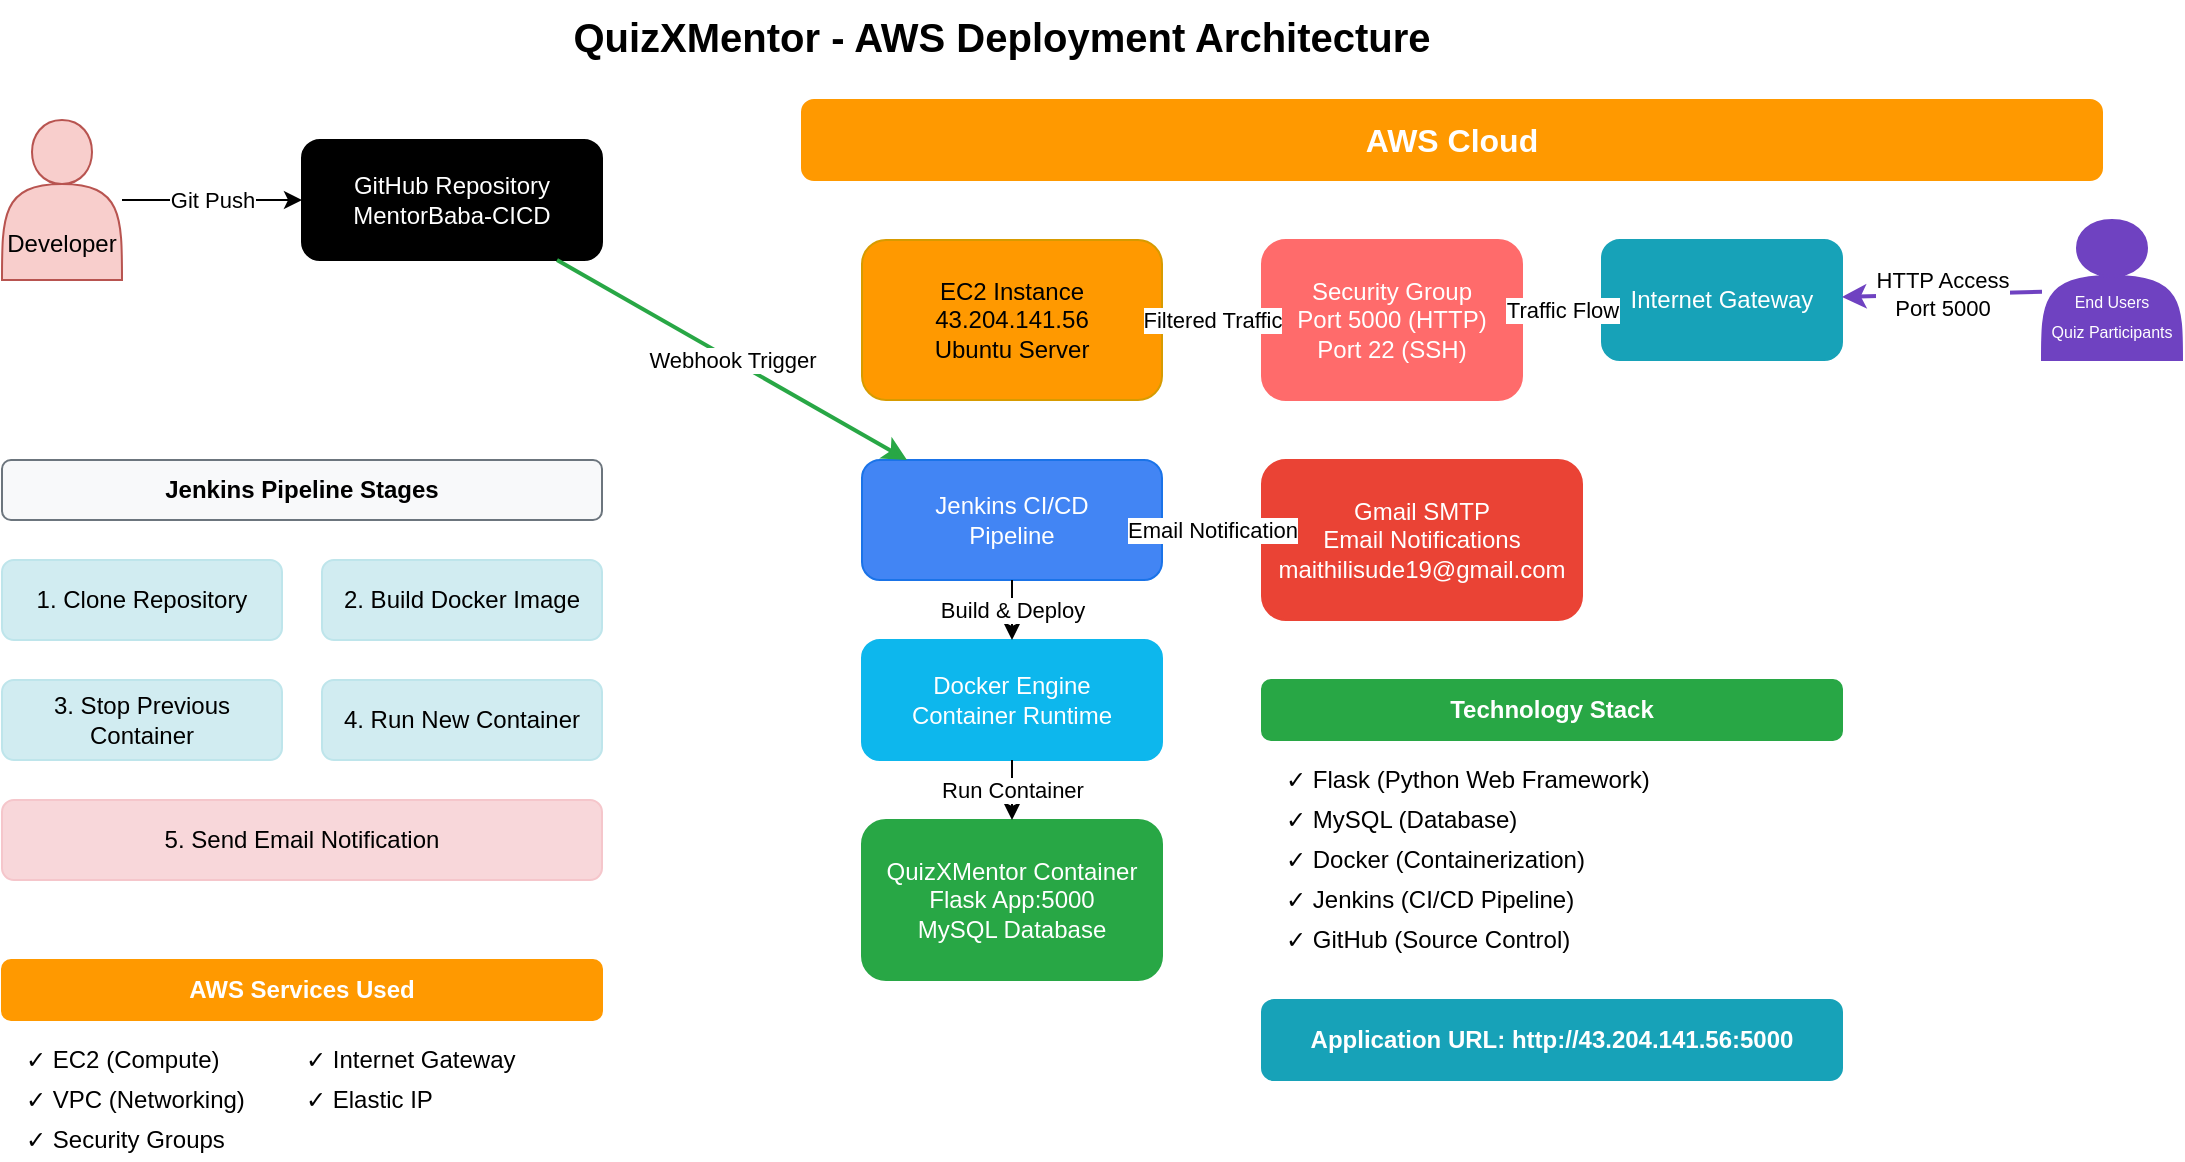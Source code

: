<mxfile version="28.0.7">
  <diagram name="AWS Architecture" id="aws">
    <mxGraphModel dx="1507" dy="661" grid="1" gridSize="10" guides="1" tooltips="1" connect="1" arrows="1" fold="1" page="1" pageScale="1" pageWidth="1169" pageHeight="827" math="0" shadow="0">
      <root>
        <mxCell id="0" />
        <mxCell id="1" parent="0" />
        <mxCell id="title" value="QuizXMentor - AWS Deployment Architecture" style="text;fontSize=20;fontStyle=1;align=center;" parent="1" vertex="1">
          <mxGeometry x="350" y="20" width="400" height="30" as="geometry" />
        </mxCell>
        <mxCell id="developer" value="&lt;div&gt;&lt;br&gt;&lt;/div&gt;&lt;div&gt;&lt;br&gt;&lt;/div&gt;&lt;div&gt;&lt;br&gt;&lt;/div&gt;Developer" style="shape=actor;whiteSpace=wrap;html=1;fillColor=#f8cecc;strokeColor=#b85450;" parent="1" vertex="1">
          <mxGeometry x="50" y="80" width="60" height="80" as="geometry" />
        </mxCell>
        <mxCell id="github" value="GitHub Repository&#xa;MentorBaba-CICD" style="rounded=1;whiteSpace=wrap;html=1;fillColor=#000000;strokeColor=#000000;fontColor=#ffffff;" parent="1" vertex="1">
          <mxGeometry x="200" y="90" width="150" height="60" as="geometry" />
        </mxCell>
        <mxCell id="webhook1" value="Git Push" style="endArrow=classic;html=1;rounded=0;" parent="1" source="developer" target="github" edge="1">
          <mxGeometry width="50" height="50" relative="1" as="geometry">
            <mxPoint x="120" y="120" as="sourcePoint" />
            <mxPoint x="170" y="70" as="targetPoint" />
          </mxGeometry>
        </mxCell>
        <mxCell id="awscloud" value="AWS Cloud" style="rounded=1;whiteSpace=wrap;html=1;fillColor=#ff9900;strokeColor=#ff9900;fontColor=#ffffff;fontSize=16;fontStyle=1;" parent="1" vertex="1">
          <mxGeometry x="450" y="70" width="650" height="40" as="geometry" />
        </mxCell>
        <mxCell id="ec2" value="EC2 Instance&#xa;43.204.141.56&#xa;Ubuntu Server" style="rounded=1;whiteSpace=wrap;html=1;fillColor=#ff9900;strokeColor=#d79b00;fontColor=#000000;" parent="1" vertex="1">
          <mxGeometry x="480" y="140" width="150" height="80" as="geometry" />
        </mxCell>
        <mxCell id="jenkins" value="Jenkins CI/CD&#xa;Pipeline" style="rounded=1;whiteSpace=wrap;html=1;fillColor=#4285f4;strokeColor=#1a73e8;fontColor=#ffffff;" parent="1" vertex="1">
          <mxGeometry x="480" y="250" width="150" height="60" as="geometry" />
        </mxCell>
        <mxCell id="docker" value="Docker Engine&#xa;Container Runtime" style="rounded=1;whiteSpace=wrap;html=1;fillColor=#0db7ed;strokeColor=#0db7ed;fontColor=#ffffff;" parent="1" vertex="1">
          <mxGeometry x="480" y="340" width="150" height="60" as="geometry" />
        </mxCell>
        <mxCell id="container" value="QuizXMentor Container&#xa;Flask App:5000&#xa;MySQL Database" style="rounded=1;whiteSpace=wrap;html=1;fillColor=#28a745;strokeColor=#28a745;fontColor=#ffffff;" parent="1" vertex="1">
          <mxGeometry x="480" y="430" width="150" height="80" as="geometry" />
        </mxCell>
        <mxCell id="sg" value="Security Group&#xa;Port 5000 (HTTP)&#xa;Port 22 (SSH)" style="rounded=1;whiteSpace=wrap;html=1;fillColor=#ff6b6b;strokeColor=#ff6b6b;fontColor=#ffffff;" parent="1" vertex="1">
          <mxGeometry x="680" y="140" width="130" height="80" as="geometry" />
        </mxCell>
        <mxCell id="igw" value="Internet Gateway" style="rounded=1;whiteSpace=wrap;html=1;fillColor=#17a2b8;strokeColor=#17a2b8;fontColor=#ffffff;" parent="1" vertex="1">
          <mxGeometry x="850" y="140" width="120" height="60" as="geometry" />
        </mxCell>
        <mxCell id="users" value="&lt;div&gt;&lt;font style=&quot;font-size: 8px;&quot;&gt;&lt;br&gt;&lt;/font&gt;&lt;/div&gt;&lt;font style=&quot;font-size: 8px;&quot;&gt;&lt;div&gt;&lt;font style=&quot;font-size: 8px;&quot;&gt;&lt;br&gt;&lt;/font&gt;&lt;/div&gt;End Users&lt;br&gt;Quiz Participants&lt;/font&gt;" style="shape=actor;whiteSpace=wrap;html=1;fillColor=#6f42c1;strokeColor=#6f42c1;fontColor=#ffffff;" parent="1" vertex="1">
          <mxGeometry x="1070" y="130" width="70" height="70" as="geometry" />
        </mxCell>
        <mxCell id="gmail" value="Gmail SMTP&#xa;Email Notifications&#xa;maithilisude19@gmail.com" style="rounded=1;whiteSpace=wrap;html=1;fillColor=#ea4335;strokeColor=#ea4335;fontColor=#ffffff;" parent="1" vertex="1">
          <mxGeometry x="680" y="250" width="160" height="80" as="geometry" />
        </mxCell>
        <mxCell id="webhook2" value="Webhook Trigger" style="endArrow=classic;html=1;rounded=0;strokeColor=#28a745;strokeWidth=2;" parent="1" source="github" target="jenkins" edge="1">
          <mxGeometry width="50" height="50" relative="1" as="geometry">
            <mxPoint x="360" y="120" as="sourcePoint" />
            <mxPoint x="470" y="280" as="targetPoint" />
          </mxGeometry>
        </mxCell>
        <mxCell id="deploy1" value="Build &amp; Deploy" style="endArrow=classic;html=1;rounded=0;" parent="1" source="jenkins" target="docker" edge="1">
          <mxGeometry width="50" height="50" relative="1" as="geometry">
            <mxPoint x="555" y="320" as="sourcePoint" />
            <mxPoint x="555" y="340" as="targetPoint" />
          </mxGeometry>
        </mxCell>
        <mxCell id="deploy2" value="Run Container" style="endArrow=classic;html=1;rounded=0;" parent="1" source="docker" target="container" edge="1">
          <mxGeometry width="50" height="50" relative="1" as="geometry">
            <mxPoint x="555" y="410" as="sourcePoint" />
            <mxPoint x="555" y="430" as="targetPoint" />
          </mxGeometry>
        </mxCell>
        <mxCell id="email" value="Email Notification" style="endArrow=classic;html=1;rounded=0;strokeColor=#ea4335;strokeWidth=2;" parent="1" source="jenkins" target="gmail" edge="1">
          <mxGeometry width="50" height="50" relative="1" as="geometry">
            <mxPoint x="630" y="280" as="sourcePoint" />
            <mxPoint x="680" y="290" as="targetPoint" />
          </mxGeometry>
        </mxCell>
        <mxCell id="access" value="HTTP Access&#xa;Port 5000" style="endArrow=classic;html=1;rounded=0;strokeColor=#6f42c1;strokeWidth=2;" parent="1" source="users" target="igw" edge="1">
          <mxGeometry width="50" height="50" relative="1" as="geometry">
            <mxPoint x="1040" y="180" as="sourcePoint" />
            <mxPoint x="980" y="170" as="targetPoint" />
          </mxGeometry>
        </mxCell>
        <mxCell id="traffic" value="Traffic Flow" style="endArrow=classic;html=1;rounded=0;" parent="1" source="igw" target="sg" edge="1">
          <mxGeometry width="50" height="50" relative="1" as="geometry">
            <mxPoint x="840" y="170" as="sourcePoint" />
            <mxPoint x="820" y="180" as="targetPoint" />
          </mxGeometry>
        </mxCell>
        <mxCell id="secure" value="Filtered Traffic" style="endArrow=classic;html=1;rounded=0;" parent="1" source="sg" target="ec2" edge="1">
          <mxGeometry width="50" height="50" relative="1" as="geometry">
            <mxPoint x="670" y="180" as="sourcePoint" />
            <mxPoint x="640" y="180" as="targetPoint" />
          </mxGeometry>
        </mxCell>
        <mxCell id="stages" value="Jenkins Pipeline Stages" style="rounded=1;whiteSpace=wrap;html=1;fillColor=#f8f9fa;strokeColor=#6c757d;fontSize=12;fontStyle=1;" parent="1" vertex="1">
          <mxGeometry x="50" y="250" width="300" height="30" as="geometry" />
        </mxCell>
        <mxCell id="stage1" value="1. Clone Repository" style="rounded=1;whiteSpace=wrap;html=1;fillColor=#d1ecf1;strokeColor=#bee5eb;" parent="1" vertex="1">
          <mxGeometry x="50" y="300" width="140" height="40" as="geometry" />
        </mxCell>
        <mxCell id="stage2" value="2. Build Docker Image" style="rounded=1;whiteSpace=wrap;html=1;fillColor=#d1ecf1;strokeColor=#bee5eb;" parent="1" vertex="1">
          <mxGeometry x="210" y="300" width="140" height="40" as="geometry" />
        </mxCell>
        <mxCell id="stage3" value="3. Stop Previous Container" style="rounded=1;whiteSpace=wrap;html=1;fillColor=#d1ecf1;strokeColor=#bee5eb;" parent="1" vertex="1">
          <mxGeometry x="50" y="360" width="140" height="40" as="geometry" />
        </mxCell>
        <mxCell id="stage4" value="4. Run New Container" style="rounded=1;whiteSpace=wrap;html=1;fillColor=#d1ecf1;strokeColor=#bee5eb;" parent="1" vertex="1">
          <mxGeometry x="210" y="360" width="140" height="40" as="geometry" />
        </mxCell>
        <mxCell id="stage5" value="5. Send Email Notification" style="rounded=1;whiteSpace=wrap;html=1;fillColor=#f8d7da;strokeColor=#f5c6cb;" parent="1" vertex="1">
          <mxGeometry x="50" y="420" width="300" height="40" as="geometry" />
        </mxCell>
        <mxCell id="services" value="AWS Services Used" style="rounded=1;whiteSpace=wrap;html=1;fillColor=#ff9900;strokeColor=#ff9900;fontColor=#ffffff;fontSize=12;fontStyle=1;" parent="1" vertex="1">
          <mxGeometry x="50" y="500" width="300" height="30" as="geometry" />
        </mxCell>
        <mxCell id="ec2service" value="✓ EC2 (Compute)" style="text;html=1;strokeColor=none;fillColor=none;align=left;verticalAlign=middle;whiteSpace=wrap;rounded=0;" parent="1" vertex="1">
          <mxGeometry x="60" y="540" width="120" height="20" as="geometry" />
        </mxCell>
        <mxCell id="vpcservice" value="✓ VPC (Networking)" style="text;html=1;strokeColor=none;fillColor=none;align=left;verticalAlign=middle;whiteSpace=wrap;rounded=0;" parent="1" vertex="1">
          <mxGeometry x="60" y="560" width="120" height="20" as="geometry" />
        </mxCell>
        <mxCell id="sgservice" value="✓ Security Groups" style="text;html=1;strokeColor=none;fillColor=none;align=left;verticalAlign=middle;whiteSpace=wrap;rounded=0;" parent="1" vertex="1">
          <mxGeometry x="60" y="580" width="120" height="20" as="geometry" />
        </mxCell>
        <mxCell id="igwservice" value="✓ Internet Gateway" style="text;html=1;strokeColor=none;fillColor=none;align=left;verticalAlign=middle;whiteSpace=wrap;rounded=0;" parent="1" vertex="1">
          <mxGeometry x="200" y="540" width="120" height="20" as="geometry" />
        </mxCell>
        <mxCell id="eipservice" value="✓ Elastic IP" style="text;html=1;strokeColor=none;fillColor=none;align=left;verticalAlign=middle;whiteSpace=wrap;rounded=0;" parent="1" vertex="1">
          <mxGeometry x="200" y="560" width="120" height="20" as="geometry" />
        </mxCell>
        <mxCell id="techstack" value="Technology Stack" style="rounded=1;whiteSpace=wrap;html=1;fillColor=#28a745;strokeColor=#28a745;fontColor=#ffffff;fontSize=12;fontStyle=1;" parent="1" vertex="1">
          <mxGeometry x="680" y="360" width="290" height="30" as="geometry" />
        </mxCell>
        <mxCell id="flask" value="✓ Flask (Python Web Framework)" style="text;html=1;strokeColor=none;fillColor=none;align=left;verticalAlign=middle;whiteSpace=wrap;rounded=0;" parent="1" vertex="1">
          <mxGeometry x="690" y="400" width="200" height="20" as="geometry" />
        </mxCell>
        <mxCell id="mysql" value="✓ MySQL (Database)" style="text;html=1;strokeColor=none;fillColor=none;align=left;verticalAlign=middle;whiteSpace=wrap;rounded=0;" parent="1" vertex="1">
          <mxGeometry x="690" y="420" width="200" height="20" as="geometry" />
        </mxCell>
        <mxCell id="dockertech" value="✓ Docker (Containerization)" style="text;html=1;strokeColor=none;fillColor=none;align=left;verticalAlign=middle;whiteSpace=wrap;rounded=0;" parent="1" vertex="1">
          <mxGeometry x="690" y="440" width="200" height="20" as="geometry" />
        </mxCell>
        <mxCell id="jenkinstech" value="✓ Jenkins (CI/CD Pipeline)" style="text;html=1;strokeColor=none;fillColor=none;align=left;verticalAlign=middle;whiteSpace=wrap;rounded=0;" parent="1" vertex="1">
          <mxGeometry x="690" y="460" width="200" height="20" as="geometry" />
        </mxCell>
        <mxCell id="githubtech" value="✓ GitHub (Source Control)" style="text;html=1;strokeColor=none;fillColor=none;align=left;verticalAlign=middle;whiteSpace=wrap;rounded=0;" parent="1" vertex="1">
          <mxGeometry x="690" y="480" width="200" height="20" as="geometry" />
        </mxCell>
        <mxCell id="url" value="Application URL: http://43.204.141.56:5000" style="rounded=1;whiteSpace=wrap;html=1;fillColor=#17a2b8;strokeColor=#17a2b8;fontColor=#ffffff;fontSize=12;fontStyle=1;" parent="1" vertex="1">
          <mxGeometry x="680" y="520" width="290" height="40" as="geometry" />
        </mxCell>
      </root>
    </mxGraphModel>
  </diagram>
</mxfile>
